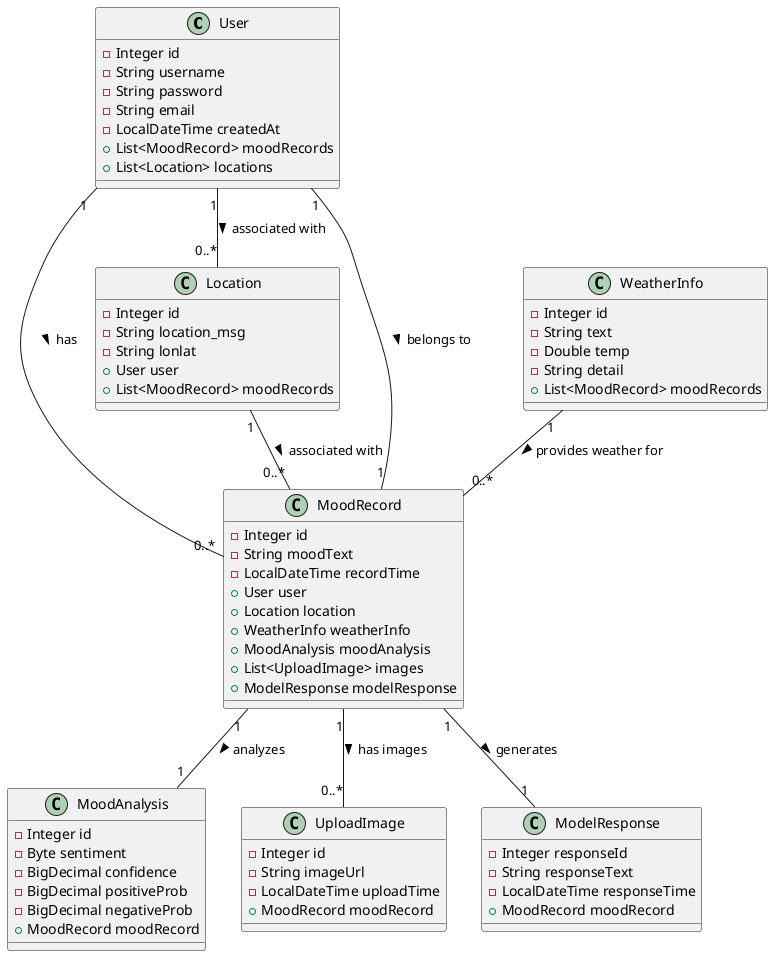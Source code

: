 @startuml

class User {
    - Integer id
    - String username
    - String password
    - String email
    - LocalDateTime createdAt
    + List<MoodRecord> moodRecords
    + List<Location> locations
}

class MoodRecord {
    - Integer id
    - String moodText
    - LocalDateTime recordTime
    + User user
    + Location location
    + WeatherInfo weatherInfo
    + MoodAnalysis moodAnalysis
    + List<UploadImage> images
    + ModelResponse modelResponse
}

class Location {
    - Integer id
    - String location_msg
    - String lonlat
    + User user
    + List<MoodRecord> moodRecords
}

class WeatherInfo {
    - Integer id
    - String text
    - Double temp
    - String detail
    + List<MoodRecord> moodRecords
}

class MoodAnalysis {
    - Integer id
    - Byte sentiment
    - BigDecimal confidence
    - BigDecimal positiveProb
    - BigDecimal negativeProb
    + MoodRecord moodRecord
}

class UploadImage {
    - Integer id
    - String imageUrl
    - LocalDateTime uploadTime
    + MoodRecord moodRecord
}

class ModelResponse {
    - Integer responseId
    - String responseText
    - LocalDateTime responseTime
    + MoodRecord moodRecord
}

' 定义关系
User "1" -- "0..*" MoodRecord : has >
User "1" -- "0..*" Location : associated with >
MoodRecord "1" -- "1" User : belongs to <
MoodRecord "1" -- "0..*" UploadImage : has images >
MoodRecord "1" -- "1" ModelResponse : generates >
MoodRecord "1" -- "1" MoodAnalysis : analyzes >
Location "1" -- "0..*" MoodRecord : associated with >
WeatherInfo "1" -- "0..*" MoodRecord : provides weather for >

@enduml
